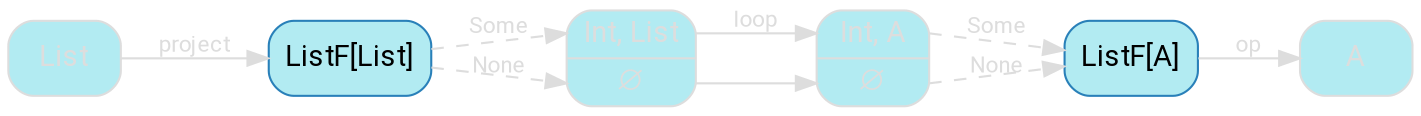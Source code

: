 digraph {
    bgcolor=transparent
    splines=false
    rankdir=LR

    // Default theme: disabled
    node[shape="rectangle" style="rounded,filled" color="#dddddd" fillcolor="#b2ebf2" fontcolor="#dddddd" fontname="Segoe UI,Roboto,Helvetica,Arial,sans-serif"]
    edge [color="#dddddd" fontcolor="#dddddd" fontname="Segoe UI,Roboto,Helvetica,Arial,sans-serif" fontsize=11]

    ListStruct[shape=record label="<cons> Int, List| <nil> ∅"]
    ListStruct2[shape=record label="<cons> Int, A| <nil> ∅"]
    ListFList[label="ListF[List]" color="#2980B9" fillcolor="#b2ebf2" fontcolor="#000000"]
    ListFA[label="ListF[A]" color="#2980B9" fillcolor="#b2ebf2" fontcolor="#000000"]

    List             -> ListFList [label=project]
    ListFList        -> ListStruct:cons [style=dashed label=Some]
    ListFList        -> ListStruct:nil [style=dashed label=None]
    ListStruct:cons  -> ListStruct2:cons [label=loop]
    ListStruct:nil   -> ListStruct2:nil
    ListStruct2:cons -> ListFA [style=dashed label=Some]
    ListStruct2:nil  -> ListFA [style=dashed label=None]
    ListFA           -> A [label=op]
}
